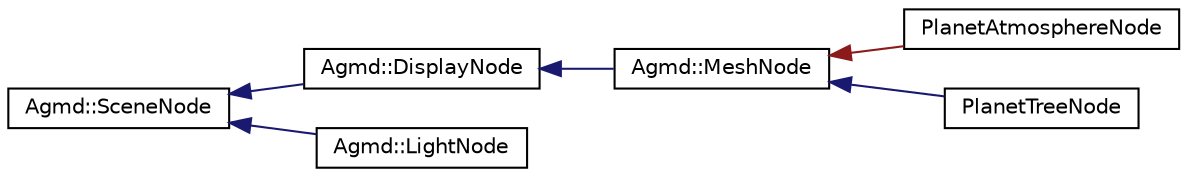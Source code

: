 digraph "Graphical Class Hierarchy"
{
  edge [fontname="Helvetica",fontsize="10",labelfontname="Helvetica",labelfontsize="10"];
  node [fontname="Helvetica",fontsize="10",shape=record];
  rankdir="LR";
  Node1 [label="Agmd::SceneNode",height=0.2,width=0.4,color="black", fillcolor="white", style="filled",URL="$class_agmd_1_1_scene_node.html"];
  Node1 -> Node2 [dir="back",color="midnightblue",fontsize="10",style="solid",fontname="Helvetica"];
  Node2 [label="Agmd::DisplayNode",height=0.2,width=0.4,color="black", fillcolor="white", style="filled",URL="$class_agmd_1_1_display_node.html"];
  Node2 -> Node3 [dir="back",color="midnightblue",fontsize="10",style="solid",fontname="Helvetica"];
  Node3 [label="Agmd::MeshNode",height=0.2,width=0.4,color="black", fillcolor="white", style="filled",URL="$class_agmd_1_1_mesh_node.html"];
  Node3 -> Node4 [dir="back",color="firebrick4",fontsize="10",style="solid",fontname="Helvetica"];
  Node4 [label="PlanetAtmosphereNode",height=0.2,width=0.4,color="black", fillcolor="white", style="filled",URL="$class_planet_atmosphere_node.html"];
  Node3 -> Node5 [dir="back",color="midnightblue",fontsize="10",style="solid",fontname="Helvetica"];
  Node5 [label="PlanetTreeNode",height=0.2,width=0.4,color="black", fillcolor="white", style="filled",URL="$class_planet_tree_node.html"];
  Node1 -> Node6 [dir="back",color="midnightblue",fontsize="10",style="solid",fontname="Helvetica"];
  Node6 [label="Agmd::LightNode",height=0.2,width=0.4,color="black", fillcolor="white", style="filled",URL="$class_agmd_1_1_light_node.html"];
}

